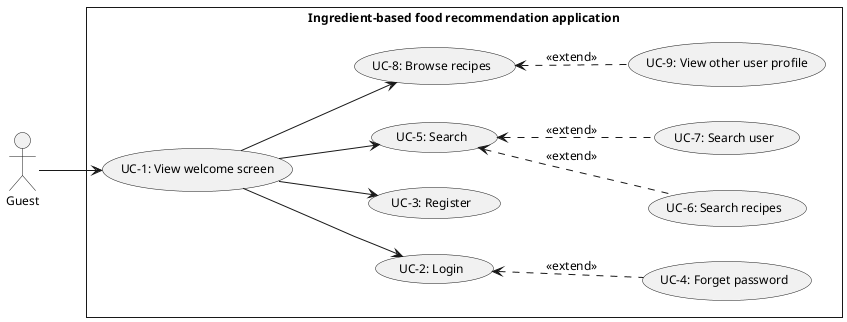 @startuml GuestUsecase
skinparam style strictuml
skinparam monochrome true
skinparam linetype polyline
skinparam defaultFontSize 12
left to right direction
actor "Guest" as guest

rectangle Ingredient-based<U+0020>food<U+0020>recommendation<U+0020>application {
usecase "UC-1: View welcome screen" as ucViewWelcome
    usecase "UC-2: Login" as ucLogin
    usecase "UC-3: Register" as ucRegister
    usecase "UC-4: Forget password" as ucForgetPassword
    usecase "UC-5: Search" as ucSearch
    usecase "UC-6: Search recipes" as ucSearchRecipes
    usecase "UC-7: Search user" as ucSearchUser
    usecase "UC-8: Browse recipes" as ucBrowseRecipes
    usecase "UC-9: View other user profile" as ucViewUSProfile
}

guest --> ucViewWelcome
    ucViewWelcome --> ucLogin
        ucLogin <.. ucForgetPassword : <<extend>>
    ucViewWelcome --> ucRegister
    ucViewWelcome --> ucSearch
        ucSearch <.. ucSearchRecipes : <<extend>>
        ucSearch <.. ucSearchUser : <<extend>>
    ucViewWelcome --> ucBrowseRecipes
        ucBrowseRecipes <.. ucViewUSProfile : <<extend>>
@enduml
